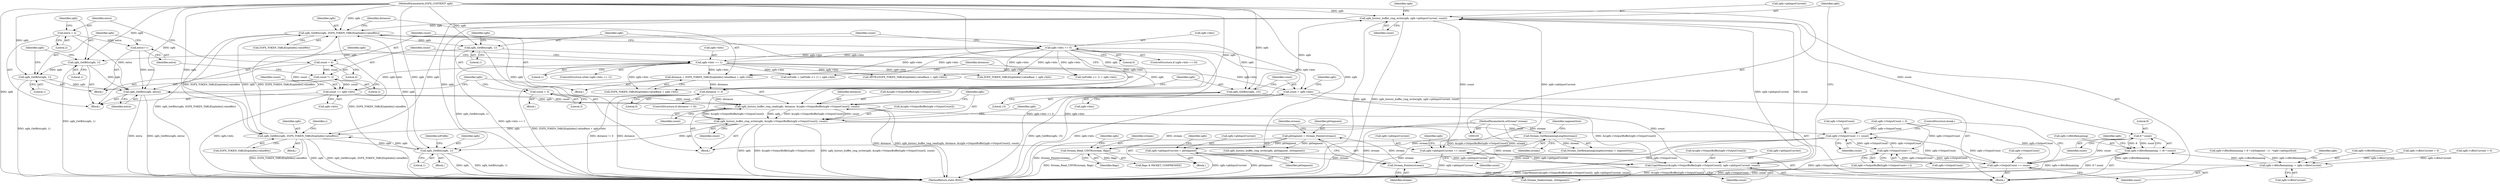 digraph "0_FreeRDP_602f4a2e14b41703b5f431de3154cd46a5750a2d_0@API" {
"1000475" [label="(Call,zgfx_history_buffer_ring_write(zgfx, zgfx->pbInputCurrent, count))"];
"1000437" [label="(Call,zgfx_GetBits(zgfx, 15))"];
"1000337" [label="(Call,zgfx_GetBits(zgfx, ZGFX_TOKEN_TABLE[opIndex].valueBits))"];
"1000250" [label="(Call,zgfx_GetBits(zgfx, 1))"];
"1000282" [label="(Call,zgfx_GetBits(zgfx, ZGFX_TOKEN_TABLE[opIndex].valueBits))"];
"1000419" [label="(Call,zgfx_history_buffer_ring_write(zgfx, &(zgfx->OutputBuffer[zgfx->OutputCount]), count))"];
"1000407" [label="(Call,zgfx_history_buffer_ring_read(zgfx, distance, &(zgfx->OutputBuffer[zgfx->OutputCount]), count))"];
"1000360" [label="(Call,zgfx_GetBits(zgfx, 1))"];
"1000106" [label="(MethodParameterIn,ZGFX_CONTEXT* zgfx)"];
"1000399" [label="(Call,zgfx_GetBits(zgfx, extra))"];
"1000396" [label="(Call,zgfx_GetBits(zgfx, 1))"];
"1000381" [label="(Call,zgfx_GetBits(zgfx, 1))"];
"1000378" [label="(Call,extra = 2)"];
"1000394" [label="(Call,extra++)"];
"1000356" [label="(Call,distance != 0)"];
"1000344" [label="(Call,distance = ZGFX_TOKEN_TABLE[opIndex].valueBase + zgfx->bits)"];
"1000364" [label="(Call,zgfx->bits == 0)"];
"1000385" [label="(Call,zgfx->bits == 1)"];
"1000462" [label="(Call,CopyMemory(&(zgfx->OutputBuffer[zgfx->OutputCount]), zgfx->pbInputCurrent, count))"];
"1000177" [label="(Call,zgfx->pbInputCurrent = pbSegment)"];
"1000147" [label="(Call,pbSegment = Stream_Pointer(stream))"];
"1000149" [label="(Call,Stream_Pointer(stream))"];
"1000139" [label="(Call,Stream_Read_UINT8(stream, flags))"];
"1000131" [label="(Call,Stream_GetRemainingLength(stream))"];
"1000107" [label="(MethodParameterIn,wStream* stream)"];
"1000481" [label="(Call,zgfx->pbInputCurrent += count)"];
"1000475" [label="(Call,zgfx_history_buffer_ring_write(zgfx, zgfx->pbInputCurrent, count))"];
"1000440" [label="(Call,count = zgfx->bits)"];
"1000402" [label="(Call,count += zgfx->bits)"];
"1000375" [label="(Call,count = 4)"];
"1000391" [label="(Call,count *= 2)"];
"1000370" [label="(Call,count = 3)"];
"1000430" [label="(Call,zgfx->OutputCount += count)"];
"1000330" [label="(Call,zgfx->OutputCount++)"];
"1000493" [label="(Call,zgfx->OutputCount += count)"];
"1000490" [label="(Call,8 * count)"];
"1000486" [label="(Call,zgfx->cBitsRemaining -= (8 * count))"];
"1000445" [label="(Call,zgfx->cBitsRemaining -= zgfx->cBitsCurrent)"];
"1000251" [label="(Identifier,zgfx)"];
"1000363" [label="(ControlStructure,if (zgfx->bits == 0))"];
"1000331" [label="(Call,zgfx->OutputCount)"];
"1000374" [label="(Block,)"];
"1000391" [label="(Call,count *= 2)"];
"1000488" [label="(Identifier,zgfx)"];
"1000386" [label="(Call,zgfx->bits)"];
"1000371" [label="(Identifier,count)"];
"1000131" [label="(Call,Stream_GetRemainingLength(stream))"];
"1000439" [label="(Literal,15)"];
"1000490" [label="(Call,8 * count)"];
"1000359" [label="(Block,)"];
"1000370" [label="(Call,count = 3)"];
"1000184" [label="(Identifier,zgfx)"];
"1000107" [label="(MethodParameterIn,wStream* stream)"];
"1000141" [label="(Identifier,flags)"];
"1000389" [label="(Literal,1)"];
"1000377" [label="(Literal,4)"];
"1000206" [label="(Call,zgfx->cBitsCurrent = 0)"];
"1000393" [label="(Literal,2)"];
"1000437" [label="(Call,zgfx_GetBits(zgfx, 15))"];
"1000419" [label="(Call,zgfx_history_buffer_ring_write(zgfx, &(zgfx->OutputBuffer[zgfx->OutputCount]), count))"];
"1000396" [label="(Call,zgfx_GetBits(zgfx, 1))"];
"1000375" [label="(Call,count = 4)"];
"1000252" [label="(Literal,1)"];
"1000346" [label="(Call,ZGFX_TOKEN_TABLE[opIndex].valueBase + zgfx->bits)"];
"1000483" [label="(Identifier,zgfx)"];
"1000151" [label="(Call,Stream_Seek(stream, cbSegment))"];
"1000130" [label="(Call,Stream_GetRemainingLength(stream) < segmentSize)"];
"1000486" [label="(Call,zgfx->cBitsRemaining -= (8 * count))"];
"1000495" [label="(Identifier,zgfx)"];
"1000150" [label="(Identifier,stream)"];
"1000380" [label="(Literal,2)"];
"1000357" [label="(Identifier,distance)"];
"1000384" [label="(ControlStructure,while (zgfx->bits == 1))"];
"1000420" [label="(Identifier,zgfx)"];
"1000390" [label="(Block,)"];
"1000399" [label="(Call,zgfx_GetBits(zgfx, extra))"];
"1000395" [label="(Identifier,extra)"];
"1000192" [label="(Call,zgfx->cBitsRemaining = 8 * (cbSegment - 1) - *zgfx->pbInputEnd)"];
"1000356" [label="(Call,distance != 0)"];
"1000177" [label="(Call,zgfx->pbInputCurrent = pbSegment)"];
"1000445" [label="(Call,zgfx->cBitsRemaining -= zgfx->cBitsCurrent)"];
"1000421" [label="(Call,&(zgfx->OutputBuffer[zgfx->OutputCount]))"];
"1000144" [label="(Identifier,zgfx)"];
"1000330" [label="(Call,zgfx->OutputCount++)"];
"1000441" [label="(Identifier,count)"];
"1000362" [label="(Literal,1)"];
"1000385" [label="(Call,zgfx->bits == 1)"];
"1000282" [label="(Call,zgfx_GetBits(zgfx, ZGFX_TOKEN_TABLE[opIndex].valueBits))"];
"1000408" [label="(Identifier,zgfx)"];
"1000454" [label="(Identifier,zgfx)"];
"1000476" [label="(Identifier,zgfx)"];
"1000409" [label="(Identifier,distance)"];
"1000337" [label="(Call,zgfx_GetBits(zgfx, ZGFX_TOKEN_TABLE[opIndex].valueBits))"];
"1000438" [label="(Identifier,zgfx)"];
"1000392" [label="(Identifier,count)"];
"1000344" [label="(Call,distance = ZGFX_TOKEN_TABLE[opIndex].valueBase + zgfx->bits)"];
"1000485" [label="(Identifier,count)"];
"1000394" [label="(Call,extra++)"];
"1000255" [label="(Call,(inPrefix << 1) + zgfx->bits)"];
"1000480" [label="(Identifier,count)"];
"1000372" [label="(Literal,3)"];
"1000487" [label="(Call,zgfx->cBitsRemaining)"];
"1000336" [label="(Block,)"];
"1000434" [label="(Identifier,count)"];
"1000501" [label="(MethodReturn,static BOOL)"];
"1000418" [label="(Identifier,count)"];
"1000436" [label="(Block,)"];
"1000397" [label="(Identifier,zgfx)"];
"1000293" [label="(Call,ZGFX_TOKEN_TABLE[opIndex].valueBase + zgfx->bits)"];
"1000477" [label="(Call,zgfx->pbInputCurrent)"];
"1000152" [label="(Identifier,stream)"];
"1000482" [label="(Call,zgfx->pbInputCurrent)"];
"1000475" [label="(Call,zgfx_history_buffer_ring_write(zgfx, zgfx->pbInputCurrent, count))"];
"1000498" [label="(ControlStructure,break;)"];
"1000369" [label="(Block,)"];
"1000382" [label="(Identifier,zgfx)"];
"1000368" [label="(Literal,0)"];
"1000410" [label="(Call,&(zgfx->OutputBuffer[zgfx->OutputCount]))"];
"1000160" [label="(Call,zgfx_history_buffer_ring_write(zgfx, pbSegment, cbSegment))"];
"1000181" [label="(Identifier,pbSegment)"];
"1000249" [label="(Block,)"];
"1000379" [label="(Identifier,extra)"];
"1000345" [label="(Identifier,distance)"];
"1000361" [label="(Identifier,zgfx)"];
"1000492" [label="(Identifier,count)"];
"1000358" [label="(Literal,0)"];
"1000149" [label="(Call,Stream_Pointer(stream))"];
"1000142" [label="(Call,zgfx->OutputCount = 0)"];
"1000401" [label="(Identifier,extra)"];
"1000474" [label="(Identifier,count)"];
"1000378" [label="(Call,extra = 2)"];
"1000447" [label="(Identifier,zgfx)"];
"1000493" [label="(Call,zgfx->OutputCount += count)"];
"1000283" [label="(Identifier,zgfx)"];
"1000497" [label="(Identifier,count)"];
"1000106" [label="(MethodParameterIn,ZGFX_CONTEXT* zgfx)"];
"1000431" [label="(Call,zgfx->OutputCount)"];
"1000446" [label="(Call,zgfx->cBitsRemaining)"];
"1000463" [label="(Call,&(zgfx->OutputBuffer[zgfx->OutputCount]))"];
"1000494" [label="(Call,zgfx->OutputCount)"];
"1000462" [label="(Call,CopyMemory(&(zgfx->OutputBuffer[zgfx->OutputCount]), zgfx->pbInputCurrent, count))"];
"1000398" [label="(Literal,1)"];
"1000147" [label="(Call,pbSegment = Stream_Pointer(stream))"];
"1000148" [label="(Identifier,pbSegment)"];
"1000387" [label="(Identifier,zgfx)"];
"1000326" [label="(Call,zgfx->OutputBuffer[zgfx->OutputCount++])"];
"1000442" [label="(Call,zgfx->bits)"];
"1000481" [label="(Call,zgfx->pbInputCurrent += count)"];
"1000381" [label="(Call,zgfx_GetBits(zgfx, 1))"];
"1000139" [label="(Call,Stream_Read_UINT8(stream, flags))"];
"1000132" [label="(Identifier,stream)"];
"1000250" [label="(Call,zgfx_GetBits(zgfx, 1))"];
"1000284" [label="(Call,ZGFX_TOKEN_TABLE[opIndex].valueBits)"];
"1000402" [label="(Call,count += zgfx->bits)"];
"1000471" [label="(Call,zgfx->pbInputCurrent)"];
"1000178" [label="(Call,zgfx->pbInputCurrent)"];
"1000491" [label="(Literal,8)"];
"1000290" [label="(Identifier,c)"];
"1000281" [label="(Block,)"];
"1000383" [label="(Literal,1)"];
"1000403" [label="(Identifier,count)"];
"1000140" [label="(Identifier,stream)"];
"1000360" [label="(Call,zgfx_GetBits(zgfx, 1))"];
"1000364" [label="(Call,zgfx->bits == 0)"];
"1000291" [label="(Call,(BYTE)(ZGFX_TOKEN_TABLE[opIndex].valueBase + zgfx->bits))"];
"1000156" [label="(Call,flags & PACKET_COMPRESSED)"];
"1000376" [label="(Identifier,count)"];
"1000133" [label="(Identifier,segmentSize)"];
"1000253" [label="(Call,inPrefix = (inPrefix << 1) + zgfx->bits)"];
"1000452" [label="(Call,zgfx->cBitsCurrent = 0)"];
"1000366" [label="(Identifier,zgfx)"];
"1000339" [label="(Call,ZGFX_TOKEN_TABLE[opIndex].valueBits)"];
"1000109" [label="(Block,)"];
"1000400" [label="(Identifier,zgfx)"];
"1000254" [label="(Identifier,inPrefix)"];
"1000365" [label="(Call,zgfx->bits)"];
"1000440" [label="(Call,count = zgfx->bits)"];
"1000355" [label="(ControlStructure,if (distance != 0))"];
"1000338" [label="(Identifier,zgfx)"];
"1000430" [label="(Call,zgfx->OutputCount += count)"];
"1000449" [label="(Call,zgfx->cBitsCurrent)"];
"1000432" [label="(Identifier,zgfx)"];
"1000429" [label="(Identifier,count)"];
"1000407" [label="(Call,zgfx_history_buffer_ring_read(zgfx, distance, &(zgfx->OutputBuffer[zgfx->OutputCount]), count))"];
"1000404" [label="(Call,zgfx->bits)"];
"1000475" -> "1000436"  [label="AST: "];
"1000475" -> "1000480"  [label="CFG: "];
"1000476" -> "1000475"  [label="AST: "];
"1000477" -> "1000475"  [label="AST: "];
"1000480" -> "1000475"  [label="AST: "];
"1000483" -> "1000475"  [label="CFG: "];
"1000475" -> "1000501"  [label="DDG: zgfx"];
"1000475" -> "1000501"  [label="DDG: zgfx_history_buffer_ring_write(zgfx, zgfx->pbInputCurrent, count)"];
"1000475" -> "1000250"  [label="DDG: zgfx"];
"1000475" -> "1000282"  [label="DDG: zgfx"];
"1000475" -> "1000337"  [label="DDG: zgfx"];
"1000437" -> "1000475"  [label="DDG: zgfx"];
"1000106" -> "1000475"  [label="DDG: zgfx"];
"1000462" -> "1000475"  [label="DDG: zgfx->pbInputCurrent"];
"1000462" -> "1000475"  [label="DDG: count"];
"1000475" -> "1000481"  [label="DDG: count"];
"1000475" -> "1000481"  [label="DDG: zgfx->pbInputCurrent"];
"1000475" -> "1000490"  [label="DDG: count"];
"1000437" -> "1000436"  [label="AST: "];
"1000437" -> "1000439"  [label="CFG: "];
"1000438" -> "1000437"  [label="AST: "];
"1000439" -> "1000437"  [label="AST: "];
"1000441" -> "1000437"  [label="CFG: "];
"1000437" -> "1000501"  [label="DDG: zgfx_GetBits(zgfx, 15)"];
"1000337" -> "1000437"  [label="DDG: zgfx"];
"1000106" -> "1000437"  [label="DDG: zgfx"];
"1000337" -> "1000336"  [label="AST: "];
"1000337" -> "1000339"  [label="CFG: "];
"1000338" -> "1000337"  [label="AST: "];
"1000339" -> "1000337"  [label="AST: "];
"1000345" -> "1000337"  [label="CFG: "];
"1000337" -> "1000501"  [label="DDG: ZGFX_TOKEN_TABLE[opIndex].valueBits"];
"1000337" -> "1000501"  [label="DDG: zgfx_GetBits(zgfx, ZGFX_TOKEN_TABLE[opIndex].valueBits)"];
"1000337" -> "1000282"  [label="DDG: ZGFX_TOKEN_TABLE[opIndex].valueBits"];
"1000250" -> "1000337"  [label="DDG: zgfx"];
"1000282" -> "1000337"  [label="DDG: zgfx"];
"1000282" -> "1000337"  [label="DDG: ZGFX_TOKEN_TABLE[opIndex].valueBits"];
"1000419" -> "1000337"  [label="DDG: zgfx"];
"1000106" -> "1000337"  [label="DDG: zgfx"];
"1000337" -> "1000360"  [label="DDG: zgfx"];
"1000250" -> "1000249"  [label="AST: "];
"1000250" -> "1000252"  [label="CFG: "];
"1000251" -> "1000250"  [label="AST: "];
"1000252" -> "1000250"  [label="AST: "];
"1000254" -> "1000250"  [label="CFG: "];
"1000250" -> "1000501"  [label="DDG: zgfx"];
"1000250" -> "1000501"  [label="DDG: zgfx_GetBits(zgfx, 1)"];
"1000282" -> "1000250"  [label="DDG: zgfx"];
"1000419" -> "1000250"  [label="DDG: zgfx"];
"1000106" -> "1000250"  [label="DDG: zgfx"];
"1000250" -> "1000282"  [label="DDG: zgfx"];
"1000282" -> "1000281"  [label="AST: "];
"1000282" -> "1000284"  [label="CFG: "];
"1000283" -> "1000282"  [label="AST: "];
"1000284" -> "1000282"  [label="AST: "];
"1000290" -> "1000282"  [label="CFG: "];
"1000282" -> "1000501"  [label="DDG: zgfx_GetBits(zgfx, ZGFX_TOKEN_TABLE[opIndex].valueBits)"];
"1000282" -> "1000501"  [label="DDG: ZGFX_TOKEN_TABLE[opIndex].valueBits"];
"1000282" -> "1000501"  [label="DDG: zgfx"];
"1000419" -> "1000282"  [label="DDG: zgfx"];
"1000106" -> "1000282"  [label="DDG: zgfx"];
"1000419" -> "1000359"  [label="AST: "];
"1000419" -> "1000429"  [label="CFG: "];
"1000420" -> "1000419"  [label="AST: "];
"1000421" -> "1000419"  [label="AST: "];
"1000429" -> "1000419"  [label="AST: "];
"1000432" -> "1000419"  [label="CFG: "];
"1000419" -> "1000501"  [label="DDG: zgfx"];
"1000419" -> "1000501"  [label="DDG: &(zgfx->OutputBuffer[zgfx->OutputCount])"];
"1000419" -> "1000501"  [label="DDG: zgfx_history_buffer_ring_write(zgfx, &(zgfx->OutputBuffer[zgfx->OutputCount]), count)"];
"1000419" -> "1000407"  [label="DDG: &(zgfx->OutputBuffer[zgfx->OutputCount])"];
"1000407" -> "1000419"  [label="DDG: zgfx"];
"1000407" -> "1000419"  [label="DDG: &(zgfx->OutputBuffer[zgfx->OutputCount])"];
"1000407" -> "1000419"  [label="DDG: count"];
"1000106" -> "1000419"  [label="DDG: zgfx"];
"1000419" -> "1000430"  [label="DDG: count"];
"1000419" -> "1000462"  [label="DDG: &(zgfx->OutputBuffer[zgfx->OutputCount])"];
"1000407" -> "1000359"  [label="AST: "];
"1000407" -> "1000418"  [label="CFG: "];
"1000408" -> "1000407"  [label="AST: "];
"1000409" -> "1000407"  [label="AST: "];
"1000410" -> "1000407"  [label="AST: "];
"1000418" -> "1000407"  [label="AST: "];
"1000420" -> "1000407"  [label="CFG: "];
"1000407" -> "1000501"  [label="DDG: distance"];
"1000407" -> "1000501"  [label="DDG: zgfx_history_buffer_ring_read(zgfx, distance, &(zgfx->OutputBuffer[zgfx->OutputCount]), count)"];
"1000360" -> "1000407"  [label="DDG: zgfx"];
"1000399" -> "1000407"  [label="DDG: zgfx"];
"1000106" -> "1000407"  [label="DDG: zgfx"];
"1000356" -> "1000407"  [label="DDG: distance"];
"1000462" -> "1000407"  [label="DDG: &(zgfx->OutputBuffer[zgfx->OutputCount])"];
"1000402" -> "1000407"  [label="DDG: count"];
"1000370" -> "1000407"  [label="DDG: count"];
"1000360" -> "1000359"  [label="AST: "];
"1000360" -> "1000362"  [label="CFG: "];
"1000361" -> "1000360"  [label="AST: "];
"1000362" -> "1000360"  [label="AST: "];
"1000366" -> "1000360"  [label="CFG: "];
"1000360" -> "1000501"  [label="DDG: zgfx_GetBits(zgfx, 1)"];
"1000106" -> "1000360"  [label="DDG: zgfx"];
"1000360" -> "1000381"  [label="DDG: zgfx"];
"1000106" -> "1000105"  [label="AST: "];
"1000106" -> "1000501"  [label="DDG: zgfx"];
"1000106" -> "1000160"  [label="DDG: zgfx"];
"1000106" -> "1000381"  [label="DDG: zgfx"];
"1000106" -> "1000396"  [label="DDG: zgfx"];
"1000106" -> "1000399"  [label="DDG: zgfx"];
"1000399" -> "1000374"  [label="AST: "];
"1000399" -> "1000401"  [label="CFG: "];
"1000400" -> "1000399"  [label="AST: "];
"1000401" -> "1000399"  [label="AST: "];
"1000403" -> "1000399"  [label="CFG: "];
"1000399" -> "1000501"  [label="DDG: extra"];
"1000399" -> "1000501"  [label="DDG: zgfx_GetBits(zgfx, extra)"];
"1000396" -> "1000399"  [label="DDG: zgfx"];
"1000381" -> "1000399"  [label="DDG: zgfx"];
"1000378" -> "1000399"  [label="DDG: extra"];
"1000394" -> "1000399"  [label="DDG: extra"];
"1000396" -> "1000390"  [label="AST: "];
"1000396" -> "1000398"  [label="CFG: "];
"1000397" -> "1000396"  [label="AST: "];
"1000398" -> "1000396"  [label="AST: "];
"1000387" -> "1000396"  [label="CFG: "];
"1000396" -> "1000501"  [label="DDG: zgfx_GetBits(zgfx, 1)"];
"1000381" -> "1000396"  [label="DDG: zgfx"];
"1000381" -> "1000374"  [label="AST: "];
"1000381" -> "1000383"  [label="CFG: "];
"1000382" -> "1000381"  [label="AST: "];
"1000383" -> "1000381"  [label="AST: "];
"1000387" -> "1000381"  [label="CFG: "];
"1000381" -> "1000501"  [label="DDG: zgfx_GetBits(zgfx, 1)"];
"1000378" -> "1000374"  [label="AST: "];
"1000378" -> "1000380"  [label="CFG: "];
"1000379" -> "1000378"  [label="AST: "];
"1000380" -> "1000378"  [label="AST: "];
"1000382" -> "1000378"  [label="CFG: "];
"1000378" -> "1000394"  [label="DDG: extra"];
"1000394" -> "1000390"  [label="AST: "];
"1000394" -> "1000395"  [label="CFG: "];
"1000395" -> "1000394"  [label="AST: "];
"1000397" -> "1000394"  [label="CFG: "];
"1000356" -> "1000355"  [label="AST: "];
"1000356" -> "1000358"  [label="CFG: "];
"1000357" -> "1000356"  [label="AST: "];
"1000358" -> "1000356"  [label="AST: "];
"1000361" -> "1000356"  [label="CFG: "];
"1000438" -> "1000356"  [label="CFG: "];
"1000356" -> "1000501"  [label="DDG: distance != 0"];
"1000356" -> "1000501"  [label="DDG: distance"];
"1000344" -> "1000356"  [label="DDG: distance"];
"1000344" -> "1000336"  [label="AST: "];
"1000344" -> "1000346"  [label="CFG: "];
"1000345" -> "1000344"  [label="AST: "];
"1000346" -> "1000344"  [label="AST: "];
"1000357" -> "1000344"  [label="CFG: "];
"1000344" -> "1000501"  [label="DDG: ZGFX_TOKEN_TABLE[opIndex].valueBase + zgfx->bits"];
"1000364" -> "1000344"  [label="DDG: zgfx->bits"];
"1000385" -> "1000344"  [label="DDG: zgfx->bits"];
"1000364" -> "1000363"  [label="AST: "];
"1000364" -> "1000368"  [label="CFG: "];
"1000365" -> "1000364"  [label="AST: "];
"1000368" -> "1000364"  [label="AST: "];
"1000371" -> "1000364"  [label="CFG: "];
"1000376" -> "1000364"  [label="CFG: "];
"1000364" -> "1000501"  [label="DDG: zgfx->bits"];
"1000364" -> "1000501"  [label="DDG: zgfx->bits == 0"];
"1000364" -> "1000253"  [label="DDG: zgfx->bits"];
"1000364" -> "1000255"  [label="DDG: zgfx->bits"];
"1000364" -> "1000291"  [label="DDG: zgfx->bits"];
"1000364" -> "1000293"  [label="DDG: zgfx->bits"];
"1000364" -> "1000346"  [label="DDG: zgfx->bits"];
"1000385" -> "1000364"  [label="DDG: zgfx->bits"];
"1000364" -> "1000385"  [label="DDG: zgfx->bits"];
"1000364" -> "1000440"  [label="DDG: zgfx->bits"];
"1000385" -> "1000384"  [label="AST: "];
"1000385" -> "1000389"  [label="CFG: "];
"1000386" -> "1000385"  [label="AST: "];
"1000389" -> "1000385"  [label="AST: "];
"1000392" -> "1000385"  [label="CFG: "];
"1000400" -> "1000385"  [label="CFG: "];
"1000385" -> "1000501"  [label="DDG: zgfx->bits == 1"];
"1000385" -> "1000253"  [label="DDG: zgfx->bits"];
"1000385" -> "1000255"  [label="DDG: zgfx->bits"];
"1000385" -> "1000291"  [label="DDG: zgfx->bits"];
"1000385" -> "1000293"  [label="DDG: zgfx->bits"];
"1000385" -> "1000346"  [label="DDG: zgfx->bits"];
"1000385" -> "1000402"  [label="DDG: zgfx->bits"];
"1000385" -> "1000440"  [label="DDG: zgfx->bits"];
"1000462" -> "1000436"  [label="AST: "];
"1000462" -> "1000474"  [label="CFG: "];
"1000463" -> "1000462"  [label="AST: "];
"1000471" -> "1000462"  [label="AST: "];
"1000474" -> "1000462"  [label="AST: "];
"1000476" -> "1000462"  [label="CFG: "];
"1000462" -> "1000501"  [label="DDG: &(zgfx->OutputBuffer[zgfx->OutputCount])"];
"1000462" -> "1000501"  [label="DDG: CopyMemory(&(zgfx->OutputBuffer[zgfx->OutputCount]), zgfx->pbInputCurrent, count)"];
"1000177" -> "1000462"  [label="DDG: zgfx->pbInputCurrent"];
"1000481" -> "1000462"  [label="DDG: zgfx->pbInputCurrent"];
"1000440" -> "1000462"  [label="DDG: count"];
"1000177" -> "1000109"  [label="AST: "];
"1000177" -> "1000181"  [label="CFG: "];
"1000178" -> "1000177"  [label="AST: "];
"1000181" -> "1000177"  [label="AST: "];
"1000184" -> "1000177"  [label="CFG: "];
"1000177" -> "1000501"  [label="DDG: pbSegment"];
"1000177" -> "1000501"  [label="DDG: zgfx->pbInputCurrent"];
"1000147" -> "1000177"  [label="DDG: pbSegment"];
"1000147" -> "1000109"  [label="AST: "];
"1000147" -> "1000149"  [label="CFG: "];
"1000148" -> "1000147"  [label="AST: "];
"1000149" -> "1000147"  [label="AST: "];
"1000152" -> "1000147"  [label="CFG: "];
"1000147" -> "1000501"  [label="DDG: Stream_Pointer(stream)"];
"1000149" -> "1000147"  [label="DDG: stream"];
"1000147" -> "1000160"  [label="DDG: pbSegment"];
"1000149" -> "1000150"  [label="CFG: "];
"1000150" -> "1000149"  [label="AST: "];
"1000139" -> "1000149"  [label="DDG: stream"];
"1000107" -> "1000149"  [label="DDG: stream"];
"1000149" -> "1000151"  [label="DDG: stream"];
"1000139" -> "1000109"  [label="AST: "];
"1000139" -> "1000141"  [label="CFG: "];
"1000140" -> "1000139"  [label="AST: "];
"1000141" -> "1000139"  [label="AST: "];
"1000144" -> "1000139"  [label="CFG: "];
"1000139" -> "1000501"  [label="DDG: Stream_Read_UINT8(stream, flags)"];
"1000131" -> "1000139"  [label="DDG: stream"];
"1000107" -> "1000139"  [label="DDG: stream"];
"1000139" -> "1000156"  [label="DDG: flags"];
"1000131" -> "1000130"  [label="AST: "];
"1000131" -> "1000132"  [label="CFG: "];
"1000132" -> "1000131"  [label="AST: "];
"1000133" -> "1000131"  [label="CFG: "];
"1000131" -> "1000501"  [label="DDG: stream"];
"1000131" -> "1000130"  [label="DDG: stream"];
"1000107" -> "1000131"  [label="DDG: stream"];
"1000107" -> "1000105"  [label="AST: "];
"1000107" -> "1000501"  [label="DDG: stream"];
"1000107" -> "1000151"  [label="DDG: stream"];
"1000481" -> "1000436"  [label="AST: "];
"1000481" -> "1000485"  [label="CFG: "];
"1000482" -> "1000481"  [label="AST: "];
"1000485" -> "1000481"  [label="AST: "];
"1000488" -> "1000481"  [label="CFG: "];
"1000481" -> "1000501"  [label="DDG: zgfx->pbInputCurrent"];
"1000440" -> "1000436"  [label="AST: "];
"1000440" -> "1000442"  [label="CFG: "];
"1000441" -> "1000440"  [label="AST: "];
"1000442" -> "1000440"  [label="AST: "];
"1000447" -> "1000440"  [label="CFG: "];
"1000440" -> "1000501"  [label="DDG: zgfx->bits"];
"1000402" -> "1000374"  [label="AST: "];
"1000402" -> "1000404"  [label="CFG: "];
"1000403" -> "1000402"  [label="AST: "];
"1000404" -> "1000402"  [label="AST: "];
"1000408" -> "1000402"  [label="CFG: "];
"1000402" -> "1000501"  [label="DDG: zgfx->bits"];
"1000375" -> "1000402"  [label="DDG: count"];
"1000391" -> "1000402"  [label="DDG: count"];
"1000375" -> "1000374"  [label="AST: "];
"1000375" -> "1000377"  [label="CFG: "];
"1000376" -> "1000375"  [label="AST: "];
"1000377" -> "1000375"  [label="AST: "];
"1000379" -> "1000375"  [label="CFG: "];
"1000375" -> "1000391"  [label="DDG: count"];
"1000391" -> "1000390"  [label="AST: "];
"1000391" -> "1000393"  [label="CFG: "];
"1000392" -> "1000391"  [label="AST: "];
"1000393" -> "1000391"  [label="AST: "];
"1000395" -> "1000391"  [label="CFG: "];
"1000370" -> "1000369"  [label="AST: "];
"1000370" -> "1000372"  [label="CFG: "];
"1000371" -> "1000370"  [label="AST: "];
"1000372" -> "1000370"  [label="AST: "];
"1000408" -> "1000370"  [label="CFG: "];
"1000430" -> "1000359"  [label="AST: "];
"1000430" -> "1000434"  [label="CFG: "];
"1000431" -> "1000430"  [label="AST: "];
"1000434" -> "1000430"  [label="AST: "];
"1000498" -> "1000430"  [label="CFG: "];
"1000430" -> "1000501"  [label="DDG: count"];
"1000430" -> "1000501"  [label="DDG: zgfx->OutputCount"];
"1000430" -> "1000330"  [label="DDG: zgfx->OutputCount"];
"1000330" -> "1000430"  [label="DDG: zgfx->OutputCount"];
"1000493" -> "1000430"  [label="DDG: zgfx->OutputCount"];
"1000142" -> "1000430"  [label="DDG: zgfx->OutputCount"];
"1000430" -> "1000493"  [label="DDG: zgfx->OutputCount"];
"1000330" -> "1000326"  [label="AST: "];
"1000330" -> "1000331"  [label="CFG: "];
"1000331" -> "1000330"  [label="AST: "];
"1000326" -> "1000330"  [label="CFG: "];
"1000330" -> "1000501"  [label="DDG: zgfx->OutputCount"];
"1000493" -> "1000330"  [label="DDG: zgfx->OutputCount"];
"1000142" -> "1000330"  [label="DDG: zgfx->OutputCount"];
"1000330" -> "1000493"  [label="DDG: zgfx->OutputCount"];
"1000493" -> "1000436"  [label="AST: "];
"1000493" -> "1000497"  [label="CFG: "];
"1000494" -> "1000493"  [label="AST: "];
"1000497" -> "1000493"  [label="AST: "];
"1000498" -> "1000493"  [label="CFG: "];
"1000493" -> "1000501"  [label="DDG: zgfx->OutputCount"];
"1000493" -> "1000501"  [label="DDG: count"];
"1000490" -> "1000493"  [label="DDG: count"];
"1000142" -> "1000493"  [label="DDG: zgfx->OutputCount"];
"1000490" -> "1000486"  [label="AST: "];
"1000490" -> "1000492"  [label="CFG: "];
"1000491" -> "1000490"  [label="AST: "];
"1000492" -> "1000490"  [label="AST: "];
"1000486" -> "1000490"  [label="CFG: "];
"1000490" -> "1000486"  [label="DDG: 8"];
"1000490" -> "1000486"  [label="DDG: count"];
"1000486" -> "1000436"  [label="AST: "];
"1000487" -> "1000486"  [label="AST: "];
"1000495" -> "1000486"  [label="CFG: "];
"1000486" -> "1000501"  [label="DDG: 8 * count"];
"1000486" -> "1000501"  [label="DDG: zgfx->cBitsRemaining"];
"1000486" -> "1000445"  [label="DDG: zgfx->cBitsRemaining"];
"1000445" -> "1000486"  [label="DDG: zgfx->cBitsRemaining"];
"1000445" -> "1000436"  [label="AST: "];
"1000445" -> "1000449"  [label="CFG: "];
"1000446" -> "1000445"  [label="AST: "];
"1000449" -> "1000445"  [label="AST: "];
"1000454" -> "1000445"  [label="CFG: "];
"1000206" -> "1000445"  [label="DDG: zgfx->cBitsCurrent"];
"1000452" -> "1000445"  [label="DDG: zgfx->cBitsCurrent"];
"1000192" -> "1000445"  [label="DDG: zgfx->cBitsRemaining"];
}
